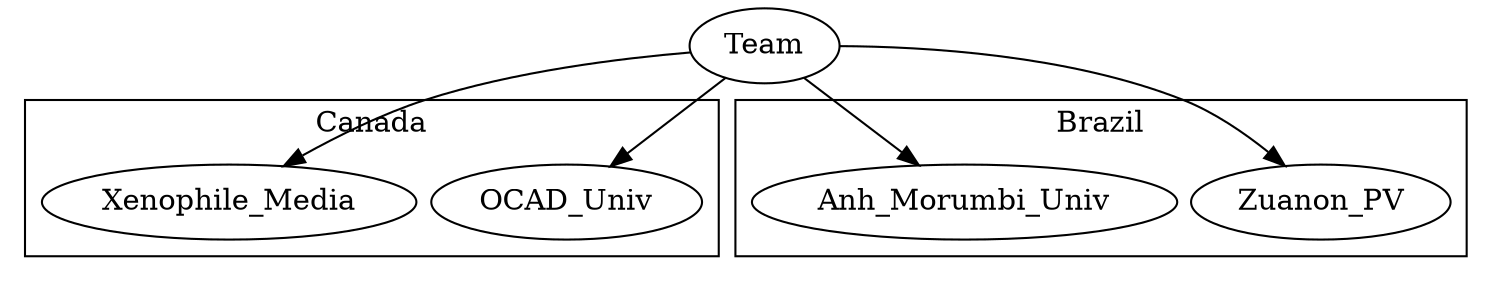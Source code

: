 /* Generate in command line:
fdp -Tpng team-1.gv -o team-1.png */

//rankedDir=LR, 
//splines=ortho, 

digraph G  {
	graph [nodesep=0.1]
	graph [outputorder=nodesFirst]

	node [shape=ellipse] Team
	
	subgraph cluster_2 {
		node [shape=ellipse] OCAD_Univ Xenophile_Media
		label="Canada"
	}

	subgraph cluster_1 {
		node [shape=ellipse] Zuanon_PV Anh_Morumbi_Univ
		label="Brazil"
	}

	Team->Xenophile_Media
	Team->OCAD_Univ
	Team->Anh_Morumbi_Univ
	Team->Zuanon_PV

}